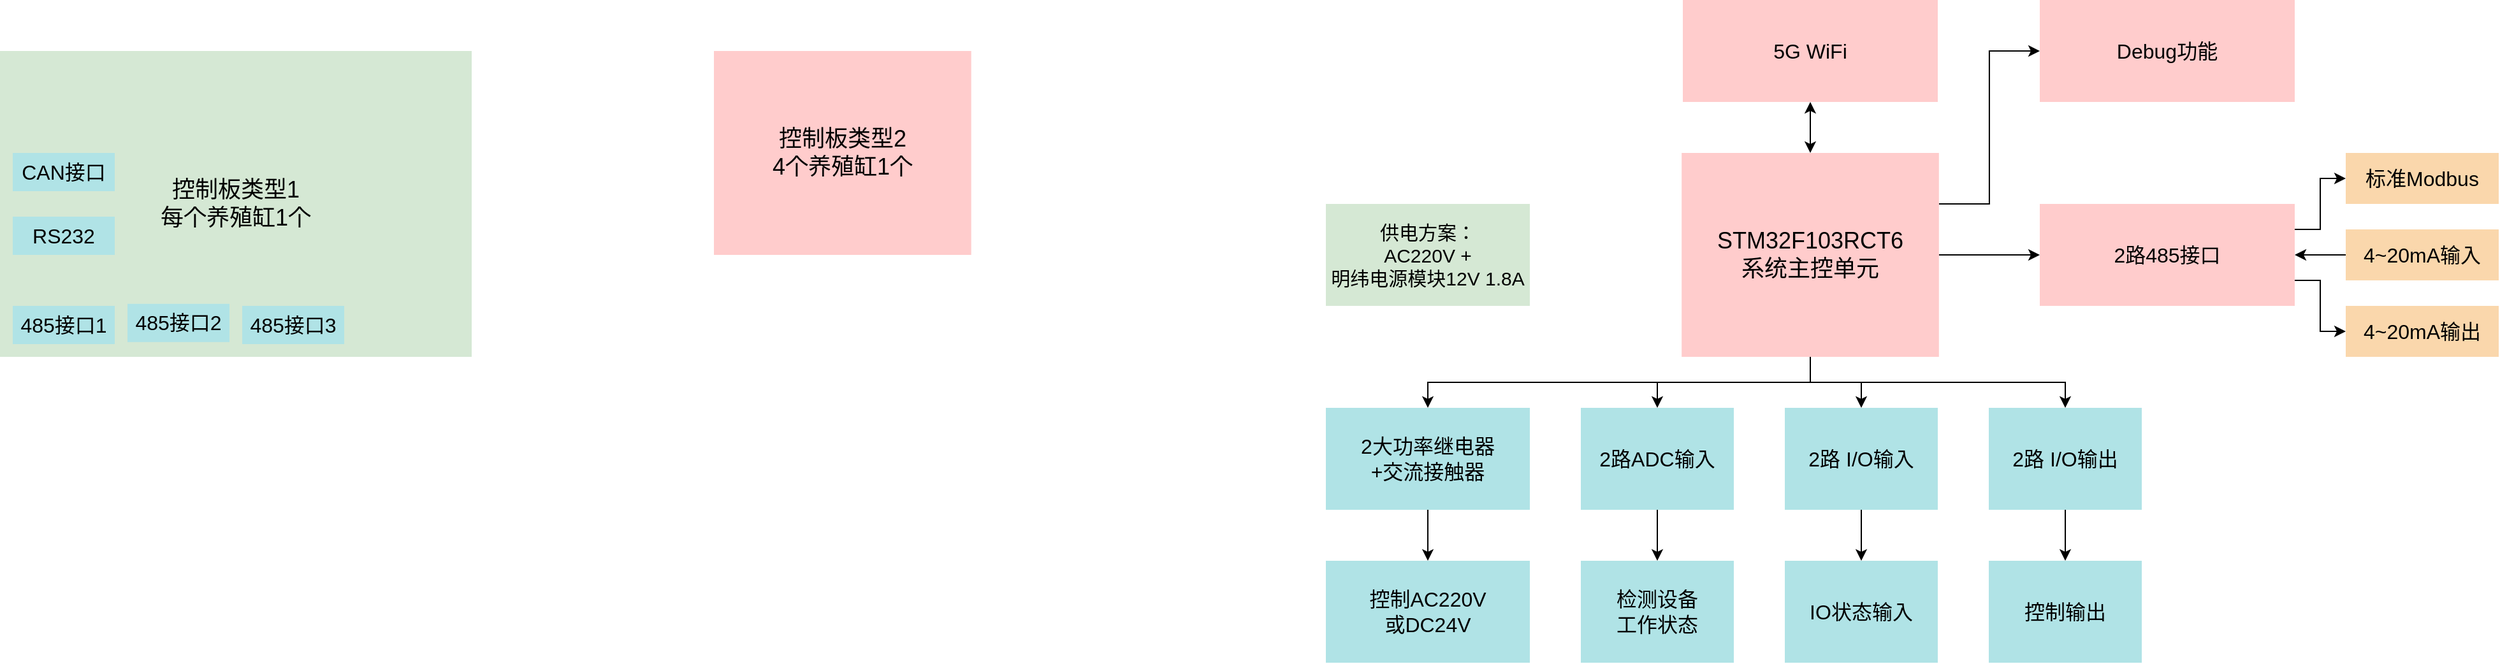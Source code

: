 <mxfile version="12.6.1" type="github">
  <diagram id="swLJGi5v2HPjv_KgUqqM" name="第 1 页">
    <mxGraphModel dx="1008" dy="521" grid="1" gridSize="10" guides="1" tooltips="1" connect="1" arrows="1" fold="1" page="1" pageScale="1" pageWidth="1169" pageHeight="827" math="0" shadow="0">
      <root>
        <mxCell id="0"/>
        <mxCell id="1" parent="0"/>
        <mxCell id="p8CmxP3rmr4ddlv8Zw7t-11" value="" style="edgeStyle=orthogonalEdgeStyle;rounded=0;orthogonalLoop=1;jettySize=auto;html=1;fontSize=16;" parent="1" source="vAtyXtitnbN9AJRjqvqJ-3" target="p8CmxP3rmr4ddlv8Zw7t-6" edge="1">
          <mxGeometry relative="1" as="geometry"/>
        </mxCell>
        <mxCell id="p8CmxP3rmr4ddlv8Zw7t-15" style="edgeStyle=orthogonalEdgeStyle;rounded=0;orthogonalLoop=1;jettySize=auto;html=1;exitX=1;exitY=0.25;exitDx=0;exitDy=0;entryX=0;entryY=0.5;entryDx=0;entryDy=0;fontSize=16;" parent="1" source="vAtyXtitnbN9AJRjqvqJ-3" target="p8CmxP3rmr4ddlv8Zw7t-10" edge="1">
          <mxGeometry relative="1" as="geometry"/>
        </mxCell>
        <mxCell id="p8CmxP3rmr4ddlv8Zw7t-18" style="edgeStyle=orthogonalEdgeStyle;rounded=0;orthogonalLoop=1;jettySize=auto;html=1;exitX=0.5;exitY=1;exitDx=0;exitDy=0;fontSize=16;" parent="1" source="vAtyXtitnbN9AJRjqvqJ-3" target="p8CmxP3rmr4ddlv8Zw7t-2" edge="1">
          <mxGeometry relative="1" as="geometry"/>
        </mxCell>
        <mxCell id="p8CmxP3rmr4ddlv8Zw7t-19" style="edgeStyle=orthogonalEdgeStyle;rounded=0;orthogonalLoop=1;jettySize=auto;html=1;exitX=0.5;exitY=1;exitDx=0;exitDy=0;fontSize=16;" parent="1" source="vAtyXtitnbN9AJRjqvqJ-3" target="p8CmxP3rmr4ddlv8Zw7t-3" edge="1">
          <mxGeometry relative="1" as="geometry"/>
        </mxCell>
        <mxCell id="p8CmxP3rmr4ddlv8Zw7t-20" style="edgeStyle=orthogonalEdgeStyle;rounded=0;orthogonalLoop=1;jettySize=auto;html=1;exitX=0.5;exitY=1;exitDx=0;exitDy=0;entryX=0.5;entryY=0;entryDx=0;entryDy=0;fontSize=16;" parent="1" source="vAtyXtitnbN9AJRjqvqJ-3" target="p8CmxP3rmr4ddlv8Zw7t-4" edge="1">
          <mxGeometry relative="1" as="geometry"/>
        </mxCell>
        <mxCell id="p8CmxP3rmr4ddlv8Zw7t-21" style="edgeStyle=orthogonalEdgeStyle;rounded=0;orthogonalLoop=1;jettySize=auto;html=1;exitX=0.5;exitY=1;exitDx=0;exitDy=0;fontSize=16;" parent="1" source="vAtyXtitnbN9AJRjqvqJ-3" target="p8CmxP3rmr4ddlv8Zw7t-5" edge="1">
          <mxGeometry relative="1" as="geometry"/>
        </mxCell>
        <mxCell id="p8CmxP3rmr4ddlv8Zw7t-25" style="edgeStyle=orthogonalEdgeStyle;rounded=0;orthogonalLoop=1;jettySize=auto;html=1;exitX=0.5;exitY=0;exitDx=0;exitDy=0;entryX=0.5;entryY=1;entryDx=0;entryDy=0;fontSize=16;startArrow=classic;startFill=1;" parent="1" source="vAtyXtitnbN9AJRjqvqJ-3" target="cJSxulE8HZwPKAKGqiw1-1" edge="1">
          <mxGeometry relative="1" as="geometry"/>
        </mxCell>
        <mxCell id="vAtyXtitnbN9AJRjqvqJ-3" value="&lt;font style=&quot;font-size: 18px&quot;&gt;STM32F103RCT6&lt;br&gt;系统主控单元&lt;/font&gt;" style="rounded=0;whiteSpace=wrap;html=1;shadow=0;fillColor=#ffcccc;strokeColor=none;" parent="1" vertex="1">
          <mxGeometry x="1599.09" y="280" width="201.82" height="160" as="geometry"/>
        </mxCell>
        <mxCell id="cJSxulE8HZwPKAKGqiw1-1" value="5G WiFi" style="rounded=0;whiteSpace=wrap;html=1;shadow=0;fillColor=#ffcccc;strokeColor=none;fontSize=16;" parent="1" vertex="1">
          <mxGeometry x="1600.0" y="160" width="200" height="80" as="geometry"/>
        </mxCell>
        <mxCell id="p8CmxP3rmr4ddlv8Zw7t-1" value="供电方案：&lt;br style=&quot;font-size: 15px&quot;&gt;AC220V + &lt;br&gt;明纬电源模块12V 1.8A" style="rounded=0;whiteSpace=wrap;html=1;shadow=0;fillColor=#d5e8d4;strokeColor=none;fontSize=15;" parent="1" vertex="1">
          <mxGeometry x="1320" y="320" width="160" height="80" as="geometry"/>
        </mxCell>
        <mxCell id="p8CmxP3rmr4ddlv8Zw7t-28" style="edgeStyle=orthogonalEdgeStyle;rounded=0;orthogonalLoop=1;jettySize=auto;html=1;exitX=0.5;exitY=1;exitDx=0;exitDy=0;entryX=0.5;entryY=0;entryDx=0;entryDy=0;startArrow=none;startFill=0;endArrow=classic;endFill=1;fontSize=16;" parent="1" source="p8CmxP3rmr4ddlv8Zw7t-2" target="p8CmxP3rmr4ddlv8Zw7t-27" edge="1">
          <mxGeometry relative="1" as="geometry"/>
        </mxCell>
        <mxCell id="p8CmxP3rmr4ddlv8Zw7t-2" value="2大功率继电器&lt;br&gt;+交流接触器" style="rounded=0;whiteSpace=wrap;html=1;shadow=0;fillColor=#b0e3e6;strokeColor=none;fontSize=16;" parent="1" vertex="1">
          <mxGeometry x="1320" y="480" width="160" height="80" as="geometry"/>
        </mxCell>
        <mxCell id="p8CmxP3rmr4ddlv8Zw7t-31" style="edgeStyle=orthogonalEdgeStyle;rounded=0;orthogonalLoop=1;jettySize=auto;html=1;exitX=0.5;exitY=1;exitDx=0;exitDy=0;entryX=0.5;entryY=0;entryDx=0;entryDy=0;startArrow=none;startFill=0;endArrow=classic;endFill=1;fontSize=16;" parent="1" source="p8CmxP3rmr4ddlv8Zw7t-3" target="p8CmxP3rmr4ddlv8Zw7t-30" edge="1">
          <mxGeometry relative="1" as="geometry"/>
        </mxCell>
        <mxCell id="p8CmxP3rmr4ddlv8Zw7t-3" value="2路ADC输入" style="rounded=0;whiteSpace=wrap;html=1;shadow=0;fillColor=#b0e3e6;strokeColor=none;fontSize=16;" parent="1" vertex="1">
          <mxGeometry x="1520" y="480" width="120" height="80" as="geometry"/>
        </mxCell>
        <mxCell id="p8CmxP3rmr4ddlv8Zw7t-34" value="" style="edgeStyle=orthogonalEdgeStyle;rounded=0;orthogonalLoop=1;jettySize=auto;html=1;startArrow=none;startFill=0;endArrow=classic;endFill=1;fontSize=16;" parent="1" source="p8CmxP3rmr4ddlv8Zw7t-4" target="p8CmxP3rmr4ddlv8Zw7t-32" edge="1">
          <mxGeometry relative="1" as="geometry"/>
        </mxCell>
        <mxCell id="p8CmxP3rmr4ddlv8Zw7t-4" value="2路 I/O输入" style="rounded=0;whiteSpace=wrap;html=1;shadow=0;fillColor=#b0e3e6;strokeColor=none;fontSize=16;" parent="1" vertex="1">
          <mxGeometry x="1680" y="480" width="120" height="80" as="geometry"/>
        </mxCell>
        <mxCell id="p8CmxP3rmr4ddlv8Zw7t-35" value="" style="edgeStyle=orthogonalEdgeStyle;rounded=0;orthogonalLoop=1;jettySize=auto;html=1;startArrow=none;startFill=0;endArrow=classic;endFill=1;fontSize=16;" parent="1" source="p8CmxP3rmr4ddlv8Zw7t-5" target="p8CmxP3rmr4ddlv8Zw7t-33" edge="1">
          <mxGeometry relative="1" as="geometry"/>
        </mxCell>
        <mxCell id="p8CmxP3rmr4ddlv8Zw7t-5" value="2路 I/O输出" style="rounded=0;whiteSpace=wrap;html=1;shadow=0;fillColor=#b0e3e6;strokeColor=none;fontSize=16;" parent="1" vertex="1">
          <mxGeometry x="1840" y="480" width="120" height="80" as="geometry"/>
        </mxCell>
        <mxCell id="p8CmxP3rmr4ddlv8Zw7t-12" style="edgeStyle=orthogonalEdgeStyle;rounded=0;orthogonalLoop=1;jettySize=auto;html=1;exitX=1;exitY=0.25;exitDx=0;exitDy=0;entryX=0;entryY=0.5;entryDx=0;entryDy=0;fontSize=16;" parent="1" source="p8CmxP3rmr4ddlv8Zw7t-6" target="p8CmxP3rmr4ddlv8Zw7t-8" edge="1">
          <mxGeometry relative="1" as="geometry"/>
        </mxCell>
        <mxCell id="p8CmxP3rmr4ddlv8Zw7t-13" style="edgeStyle=orthogonalEdgeStyle;rounded=0;orthogonalLoop=1;jettySize=auto;html=1;fontSize=16;startArrow=classic;startFill=1;endArrow=none;endFill=0;" parent="1" source="p8CmxP3rmr4ddlv8Zw7t-6" target="p8CmxP3rmr4ddlv8Zw7t-7" edge="1">
          <mxGeometry relative="1" as="geometry"/>
        </mxCell>
        <mxCell id="p8CmxP3rmr4ddlv8Zw7t-14" style="edgeStyle=orthogonalEdgeStyle;rounded=0;orthogonalLoop=1;jettySize=auto;html=1;exitX=1;exitY=0.75;exitDx=0;exitDy=0;fontSize=16;" parent="1" source="p8CmxP3rmr4ddlv8Zw7t-6" target="p8CmxP3rmr4ddlv8Zw7t-9" edge="1">
          <mxGeometry relative="1" as="geometry"/>
        </mxCell>
        <mxCell id="p8CmxP3rmr4ddlv8Zw7t-6" value="2路485接口" style="rounded=0;whiteSpace=wrap;html=1;shadow=0;fillColor=#ffcccc;strokeColor=none;fontSize=16;" parent="1" vertex="1">
          <mxGeometry x="1880" y="320" width="200" height="80" as="geometry"/>
        </mxCell>
        <mxCell id="p8CmxP3rmr4ddlv8Zw7t-7" value="4~20mA输入" style="rounded=0;whiteSpace=wrap;html=1;shadow=0;fillColor=#fad7ac;strokeColor=none;fontSize=16;" parent="1" vertex="1">
          <mxGeometry x="2120" y="340" width="120" height="40" as="geometry"/>
        </mxCell>
        <mxCell id="p8CmxP3rmr4ddlv8Zw7t-8" value="标准Modbus" style="rounded=0;whiteSpace=wrap;html=1;shadow=0;fillColor=#fad7ac;strokeColor=none;fontSize=16;" parent="1" vertex="1">
          <mxGeometry x="2120" y="280" width="120" height="40" as="geometry"/>
        </mxCell>
        <mxCell id="p8CmxP3rmr4ddlv8Zw7t-9" value="4~20mA输出&lt;br&gt;" style="rounded=0;whiteSpace=wrap;html=1;shadow=0;fillColor=#fad7ac;strokeColor=none;fontSize=16;" parent="1" vertex="1">
          <mxGeometry x="2120" y="400" width="120" height="40" as="geometry"/>
        </mxCell>
        <mxCell id="p8CmxP3rmr4ddlv8Zw7t-10" value="Debug功能&lt;br&gt;" style="rounded=0;whiteSpace=wrap;html=1;shadow=0;fillColor=#ffcccc;strokeColor=none;fontSize=16;" parent="1" vertex="1">
          <mxGeometry x="1880" y="160" width="200" height="80" as="geometry"/>
        </mxCell>
        <mxCell id="p8CmxP3rmr4ddlv8Zw7t-27" value="控制AC220V&lt;br&gt;或DC24V" style="rounded=0;whiteSpace=wrap;html=1;shadow=0;fillColor=#b0e3e6;strokeColor=none;fontSize=16;" parent="1" vertex="1">
          <mxGeometry x="1320" y="600" width="160" height="80" as="geometry"/>
        </mxCell>
        <mxCell id="p8CmxP3rmr4ddlv8Zw7t-30" value="检测设备&lt;br&gt;工作状态" style="rounded=0;whiteSpace=wrap;html=1;shadow=0;fillColor=#b0e3e6;strokeColor=none;fontSize=16;" parent="1" vertex="1">
          <mxGeometry x="1520" y="600" width="120" height="80" as="geometry"/>
        </mxCell>
        <mxCell id="p8CmxP3rmr4ddlv8Zw7t-32" value="IO状态输入" style="rounded=0;whiteSpace=wrap;html=1;shadow=0;fillColor=#b0e3e6;strokeColor=none;fontSize=16;" parent="1" vertex="1">
          <mxGeometry x="1680" y="600" width="120" height="80" as="geometry"/>
        </mxCell>
        <mxCell id="p8CmxP3rmr4ddlv8Zw7t-33" value="控制输出" style="rounded=0;whiteSpace=wrap;html=1;shadow=0;fillColor=#b0e3e6;strokeColor=none;fontSize=16;" parent="1" vertex="1">
          <mxGeometry x="1840" y="600" width="120" height="80" as="geometry"/>
        </mxCell>
        <mxCell id="jsuZhPEdaN8JELfn3BwL-1" value="&lt;span style=&quot;font-size: 18px&quot;&gt;控制板类型1&lt;br&gt;每个养殖缸1个&lt;br&gt;&lt;/span&gt;" style="rounded=0;whiteSpace=wrap;html=1;shadow=0;fillColor=#d5e8d4;strokeColor=none;" vertex="1" parent="1">
          <mxGeometry x="280" y="200" width="370" height="240" as="geometry"/>
        </mxCell>
        <mxCell id="jsuZhPEdaN8JELfn3BwL-2" value="&lt;span style=&quot;font-size: 18px&quot;&gt;控制板类型2&lt;br&gt;&lt;/span&gt;&lt;span style=&quot;font-size: 18px&quot;&gt;4个养殖缸1个&lt;/span&gt;&lt;span style=&quot;font-size: 18px&quot;&gt;&lt;br&gt;&lt;/span&gt;" style="rounded=0;whiteSpace=wrap;html=1;shadow=0;fillColor=#ffcccc;strokeColor=none;" vertex="1" parent="1">
          <mxGeometry x="840.0" y="200" width="201.82" height="160" as="geometry"/>
        </mxCell>
        <mxCell id="jsuZhPEdaN8JELfn3BwL-9" value="485接口1" style="rounded=0;whiteSpace=wrap;html=1;shadow=0;fillColor=#b0e3e6;strokeColor=none;fontSize=16;" vertex="1" parent="1">
          <mxGeometry x="290" y="400" width="80" height="30" as="geometry"/>
        </mxCell>
        <mxCell id="jsuZhPEdaN8JELfn3BwL-10" value="485接口2" style="rounded=0;whiteSpace=wrap;html=1;shadow=0;fillColor=#b0e3e6;strokeColor=none;fontSize=16;" vertex="1" parent="1">
          <mxGeometry x="380" y="398.4" width="80" height="30" as="geometry"/>
        </mxCell>
        <mxCell id="jsuZhPEdaN8JELfn3BwL-11" value="485接口3" style="rounded=0;whiteSpace=wrap;html=1;shadow=0;fillColor=#b0e3e6;strokeColor=none;fontSize=16;" vertex="1" parent="1">
          <mxGeometry x="470" y="400" width="80" height="30" as="geometry"/>
        </mxCell>
        <mxCell id="jsuZhPEdaN8JELfn3BwL-12" value="RS232" style="rounded=0;whiteSpace=wrap;html=1;shadow=0;fillColor=#b0e3e6;strokeColor=none;fontSize=16;" vertex="1" parent="1">
          <mxGeometry x="290" y="330" width="80" height="30" as="geometry"/>
        </mxCell>
        <mxCell id="jsuZhPEdaN8JELfn3BwL-13" value="CAN接口" style="rounded=0;whiteSpace=wrap;html=1;shadow=0;fillColor=#b0e3e6;strokeColor=none;fontSize=16;" vertex="1" parent="1">
          <mxGeometry x="290" y="280" width="80" height="30" as="geometry"/>
        </mxCell>
      </root>
    </mxGraphModel>
  </diagram>
</mxfile>
